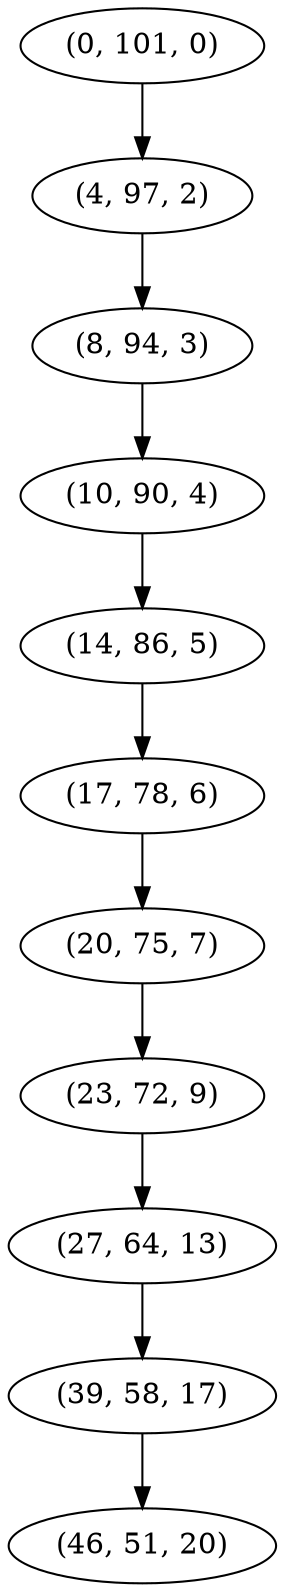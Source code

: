 digraph tree {
    "(0, 101, 0)";
    "(4, 97, 2)";
    "(8, 94, 3)";
    "(10, 90, 4)";
    "(14, 86, 5)";
    "(17, 78, 6)";
    "(20, 75, 7)";
    "(23, 72, 9)";
    "(27, 64, 13)";
    "(39, 58, 17)";
    "(46, 51, 20)";
    "(0, 101, 0)" -> "(4, 97, 2)";
    "(4, 97, 2)" -> "(8, 94, 3)";
    "(8, 94, 3)" -> "(10, 90, 4)";
    "(10, 90, 4)" -> "(14, 86, 5)";
    "(14, 86, 5)" -> "(17, 78, 6)";
    "(17, 78, 6)" -> "(20, 75, 7)";
    "(20, 75, 7)" -> "(23, 72, 9)";
    "(23, 72, 9)" -> "(27, 64, 13)";
    "(27, 64, 13)" -> "(39, 58, 17)";
    "(39, 58, 17)" -> "(46, 51, 20)";
}
